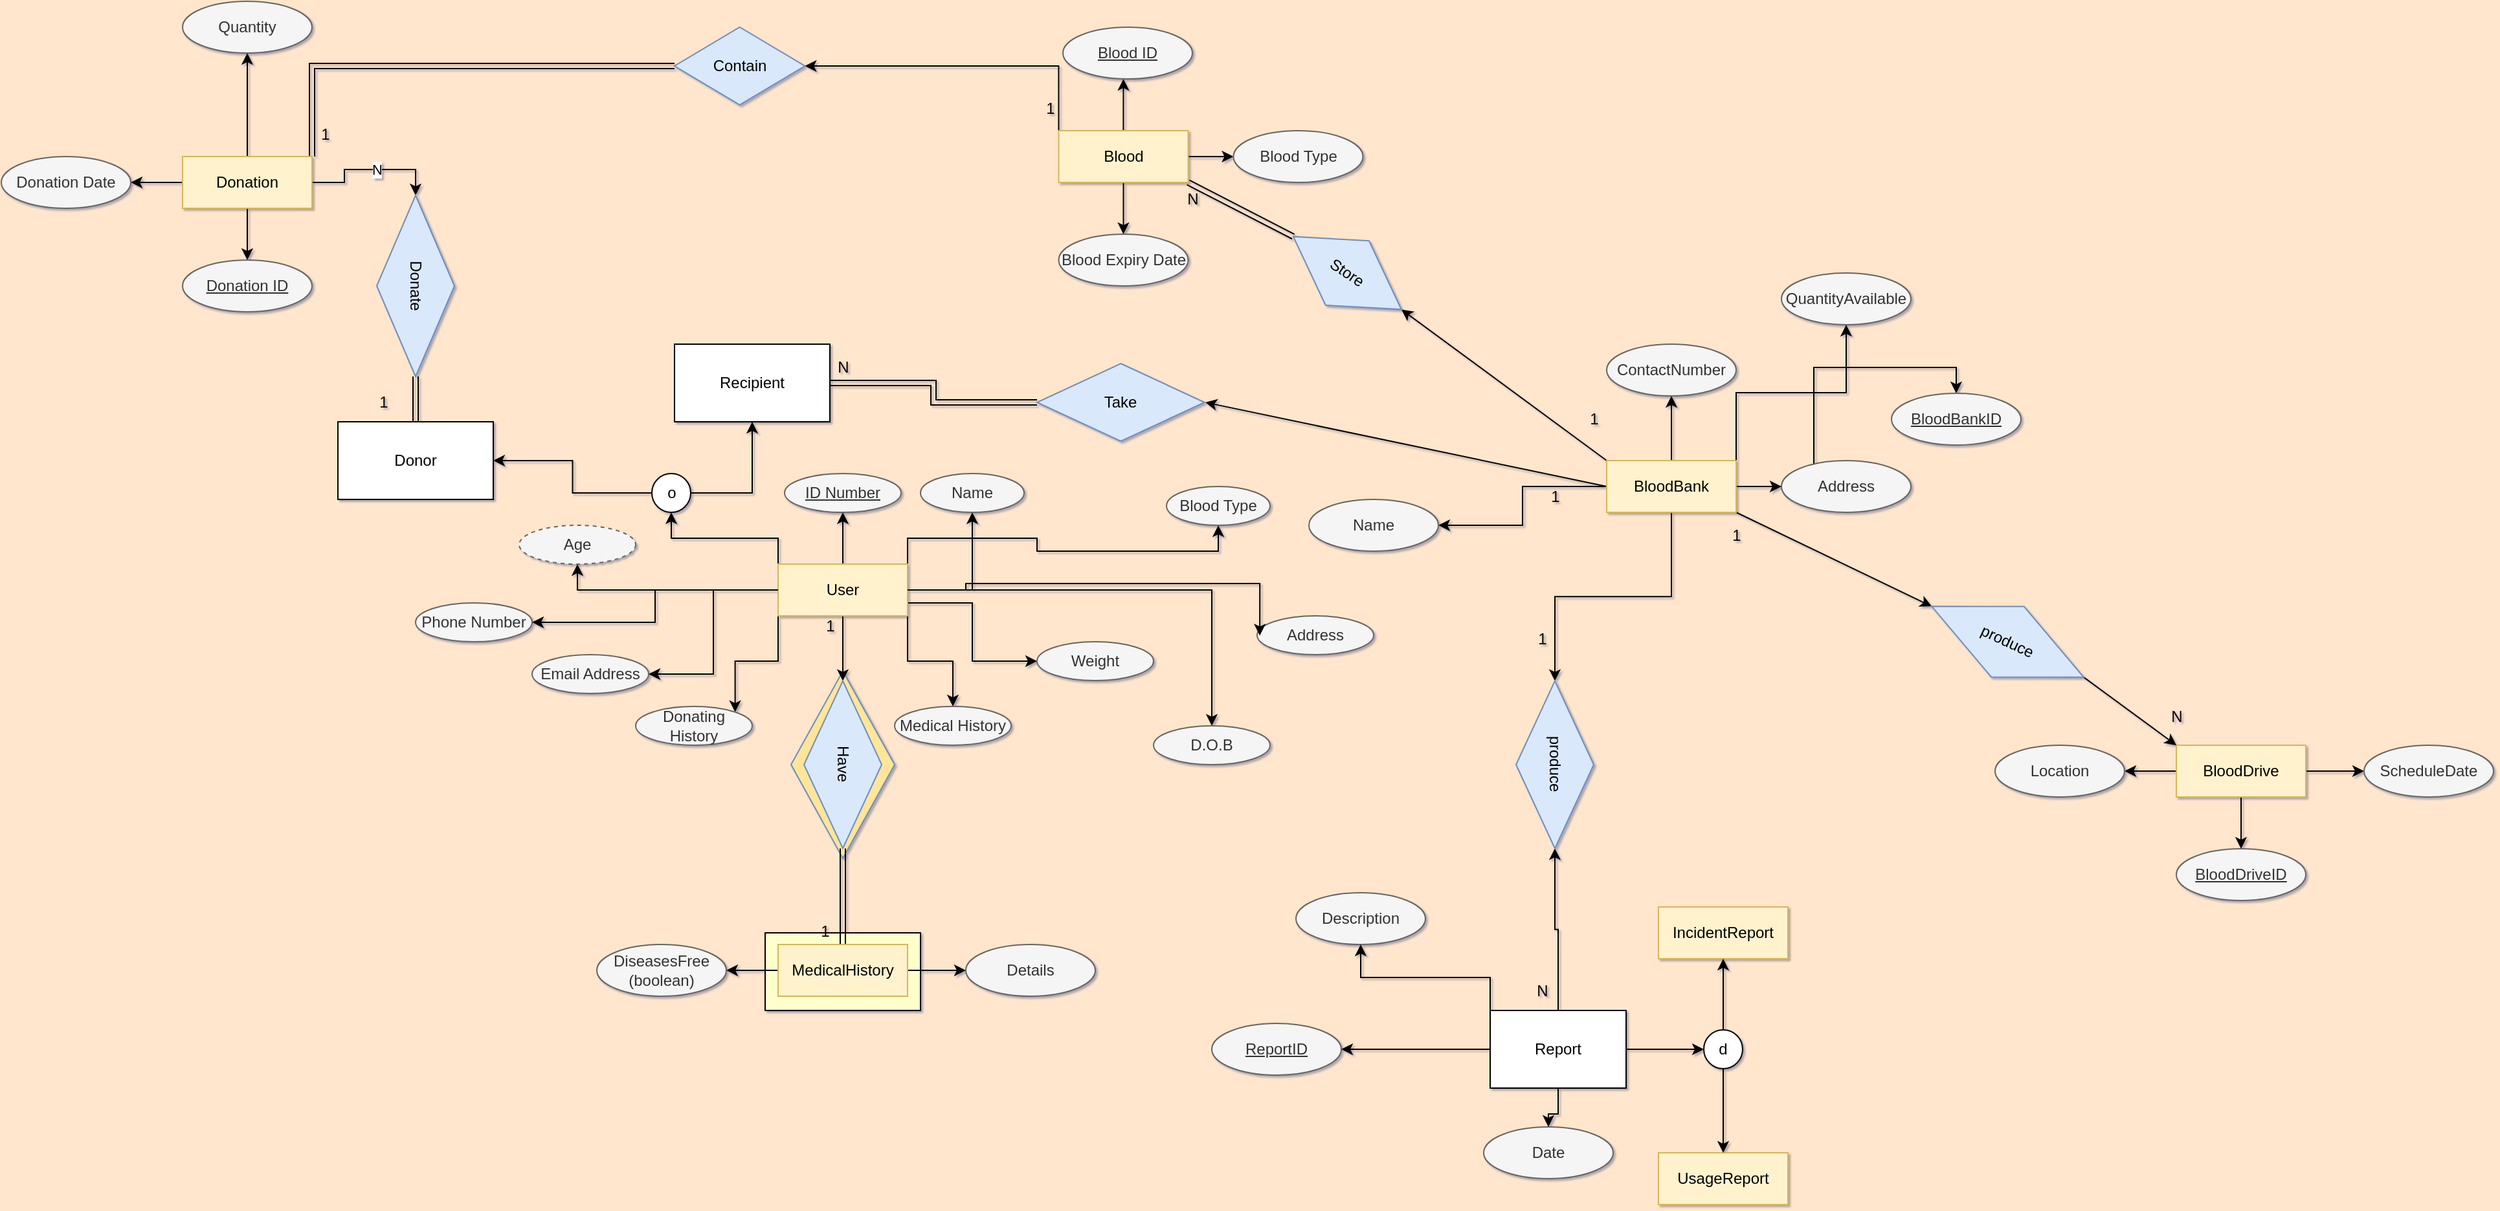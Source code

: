 <mxfile version="22.0.8" type="github" pages="2">
  <diagram id="R2lEEEUBdFMjLlhIrx00" name="Page-1">
    <mxGraphModel dx="1179" dy="469" grid="1" gridSize="10" guides="1" tooltips="1" connect="1" arrows="1" fold="1" page="1" pageScale="1" pageWidth="1654" pageHeight="1169" background="#FFE6CC" math="0" shadow="1" extFonts="Permanent Marker^https://fonts.googleapis.com/css?family=Permanent+Marker">
      <root>
        <mxCell id="0" />
        <mxCell id="1" parent="0" />
        <mxCell id="ONDrYkihtajZO3aNgYlQ-43" value="" style="shape=rhombus;perimeter=rhombusPerimeter;whiteSpace=wrap;html=1;align=center;rotation=90;fillColor=#FFE599;strokeColor=#6c8ebf;" vertex="1" parent="1">
          <mxGeometry x="617.66" y="560" width="144.69" height="80" as="geometry" />
        </mxCell>
        <mxCell id="ONDrYkihtajZO3aNgYlQ-42" value="" style="rounded=0;whiteSpace=wrap;html=1;fillColor=#FFFFCC;" vertex="1" parent="1">
          <mxGeometry x="630" y="730" width="120" height="60" as="geometry" />
        </mxCell>
        <mxCell id="_rmbIt593e3uRn-yPing-3" value="" style="edgeStyle=orthogonalEdgeStyle;rounded=0;orthogonalLoop=1;jettySize=auto;html=1;" parent="1" source="_rmbIt593e3uRn-yPing-1" target="_rmbIt593e3uRn-yPing-2" edge="1">
          <mxGeometry relative="1" as="geometry" />
        </mxCell>
        <mxCell id="_rmbIt593e3uRn-yPing-5" value="" style="edgeStyle=orthogonalEdgeStyle;rounded=0;orthogonalLoop=1;jettySize=auto;html=1;" parent="1" source="_rmbIt593e3uRn-yPing-1" target="_rmbIt593e3uRn-yPing-4" edge="1">
          <mxGeometry relative="1" as="geometry" />
        </mxCell>
        <mxCell id="_rmbIt593e3uRn-yPing-9" style="edgeStyle=orthogonalEdgeStyle;rounded=0;orthogonalLoop=1;jettySize=auto;html=1;entryX=0.5;entryY=1;entryDx=0;entryDy=0;" parent="1" source="_rmbIt593e3uRn-yPing-1" edge="1" target="_rmbIt593e3uRn-yPing-10">
          <mxGeometry relative="1" as="geometry">
            <mxPoint x="580" y="415" as="targetPoint" />
          </mxGeometry>
        </mxCell>
        <mxCell id="_rmbIt593e3uRn-yPing-12" value="" style="edgeStyle=orthogonalEdgeStyle;rounded=0;orthogonalLoop=1;jettySize=auto;html=1;" parent="1" source="_rmbIt593e3uRn-yPing-1" target="_rmbIt593e3uRn-yPing-11" edge="1">
          <mxGeometry relative="1" as="geometry" />
        </mxCell>
        <mxCell id="_rmbIt593e3uRn-yPing-21" style="edgeStyle=orthogonalEdgeStyle;rounded=0;orthogonalLoop=1;jettySize=auto;html=1;entryX=1;entryY=0.5;entryDx=0;entryDy=0;" parent="1" source="_rmbIt593e3uRn-yPing-1" target="_rmbIt593e3uRn-yPing-19" edge="1">
          <mxGeometry relative="1" as="geometry" />
        </mxCell>
        <mxCell id="_rmbIt593e3uRn-yPing-26" style="edgeStyle=orthogonalEdgeStyle;rounded=0;orthogonalLoop=1;jettySize=auto;html=1;exitX=1;exitY=0.75;exitDx=0;exitDy=0;entryX=0;entryY=0.5;entryDx=0;entryDy=0;" parent="1" source="_rmbIt593e3uRn-yPing-1" target="_rmbIt593e3uRn-yPing-24" edge="1">
          <mxGeometry relative="1" as="geometry" />
        </mxCell>
        <mxCell id="_rmbIt593e3uRn-yPing-29" style="edgeStyle=orthogonalEdgeStyle;rounded=0;orthogonalLoop=1;jettySize=auto;html=1;exitX=1;exitY=1;exitDx=0;exitDy=0;entryX=0.5;entryY=0;entryDx=0;entryDy=0;" parent="1" source="_rmbIt593e3uRn-yPing-1" target="_rmbIt593e3uRn-yPing-28" edge="1">
          <mxGeometry relative="1" as="geometry" />
        </mxCell>
        <mxCell id="_rmbIt593e3uRn-yPing-31" style="edgeStyle=orthogonalEdgeStyle;rounded=0;orthogonalLoop=1;jettySize=auto;html=1;exitX=0;exitY=1;exitDx=0;exitDy=0;entryX=1;entryY=0;entryDx=0;entryDy=0;" parent="1" source="_rmbIt593e3uRn-yPing-1" target="_rmbIt593e3uRn-yPing-30" edge="1">
          <mxGeometry relative="1" as="geometry" />
        </mxCell>
        <mxCell id="ONDrYkihtajZO3aNgYlQ-2" style="edgeStyle=orthogonalEdgeStyle;rounded=0;orthogonalLoop=1;jettySize=auto;html=1;exitX=0;exitY=0;exitDx=0;exitDy=0;entryX=0.5;entryY=1;entryDx=0;entryDy=0;" edge="1" parent="1" source="_rmbIt593e3uRn-yPing-1" target="ONDrYkihtajZO3aNgYlQ-1">
          <mxGeometry relative="1" as="geometry" />
        </mxCell>
        <mxCell id="ONDrYkihtajZO3aNgYlQ-14" style="edgeStyle=orthogonalEdgeStyle;rounded=0;orthogonalLoop=1;jettySize=auto;html=1;exitX=1;exitY=0;exitDx=0;exitDy=0;entryX=0.5;entryY=1;entryDx=0;entryDy=0;" edge="1" parent="1" source="_rmbIt593e3uRn-yPing-1" target="ONDrYkihtajZO3aNgYlQ-13">
          <mxGeometry relative="1" as="geometry" />
        </mxCell>
        <mxCell id="ONDrYkihtajZO3aNgYlQ-39" style="edgeStyle=orthogonalEdgeStyle;rounded=0;orthogonalLoop=1;jettySize=auto;html=1;exitX=0.5;exitY=1;exitDx=0;exitDy=0;entryX=0;entryY=0.5;entryDx=0;entryDy=0;" edge="1" parent="1" source="_rmbIt593e3uRn-yPing-1" target="ONDrYkihtajZO3aNgYlQ-37">
          <mxGeometry relative="1" as="geometry" />
        </mxCell>
        <mxCell id="_rmbIt593e3uRn-yPing-1" value="User" style="whiteSpace=wrap;html=1;align=center;fillColor=#fff2cc;strokeColor=#d6b656;" parent="1" vertex="1">
          <mxGeometry x="640" y="445" width="100" height="40" as="geometry" />
        </mxCell>
        <mxCell id="_rmbIt593e3uRn-yPing-2" value="ID Number" style="ellipse;whiteSpace=wrap;html=1;align=center;fontStyle=4;fillColor=#f5f5f5;strokeColor=#666666;fontColor=#333333;" parent="1" vertex="1">
          <mxGeometry x="645" y="375" width="90" height="30" as="geometry" />
        </mxCell>
        <mxCell id="_rmbIt593e3uRn-yPing-4" value="Name" style="ellipse;whiteSpace=wrap;html=1;align=center;fillColor=#f5f5f5;strokeColor=#666666;fontColor=#333333;" parent="1" vertex="1">
          <mxGeometry x="750" y="375" width="80" height="30" as="geometry" />
        </mxCell>
        <mxCell id="_rmbIt593e3uRn-yPing-10" value="Age" style="ellipse;whiteSpace=wrap;html=1;align=center;dashed=1;fillColor=#f5f5f5;strokeColor=#666666;fontColor=#333333;" parent="1" vertex="1">
          <mxGeometry x="440" y="415" width="90" height="30" as="geometry" />
        </mxCell>
        <mxCell id="_rmbIt593e3uRn-yPing-11" value="D.O.B" style="ellipse;whiteSpace=wrap;html=1;align=center;fillColor=#f5f5f5;strokeColor=#666666;fontColor=#333333;" parent="1" vertex="1">
          <mxGeometry x="930" y="570" width="90" height="30" as="geometry" />
        </mxCell>
        <mxCell id="_rmbIt593e3uRn-yPing-13" value="Address" style="ellipse;whiteSpace=wrap;html=1;align=center;fillColor=#f5f5f5;strokeColor=#666666;fontColor=#333333;" parent="1" vertex="1">
          <mxGeometry x="1010" y="485" width="90" height="30" as="geometry" />
        </mxCell>
        <mxCell id="_rmbIt593e3uRn-yPing-16" style="edgeStyle=orthogonalEdgeStyle;rounded=0;orthogonalLoop=1;jettySize=auto;html=1;entryX=0.023;entryY=0.508;entryDx=0;entryDy=0;entryPerimeter=0;" parent="1" source="_rmbIt593e3uRn-yPing-1" target="_rmbIt593e3uRn-yPing-13" edge="1">
          <mxGeometry relative="1" as="geometry">
            <Array as="points">
              <mxPoint x="785" y="465" />
              <mxPoint x="785" y="460" />
            </Array>
          </mxGeometry>
        </mxCell>
        <mxCell id="_rmbIt593e3uRn-yPing-17" value="Phone Number" style="ellipse;whiteSpace=wrap;html=1;align=center;fillColor=#f5f5f5;strokeColor=#666666;fontColor=#333333;" parent="1" vertex="1">
          <mxGeometry x="360" y="475" width="90" height="30" as="geometry" />
        </mxCell>
        <mxCell id="_rmbIt593e3uRn-yPing-19" value="Email Address" style="ellipse;whiteSpace=wrap;html=1;align=center;fillColor=#f5f5f5;strokeColor=#666666;fontColor=#333333;" parent="1" vertex="1">
          <mxGeometry x="450" y="515" width="90" height="30" as="geometry" />
        </mxCell>
        <mxCell id="_rmbIt593e3uRn-yPing-20" style="edgeStyle=orthogonalEdgeStyle;rounded=0;orthogonalLoop=1;jettySize=auto;html=1;exitX=0;exitY=0.5;exitDx=0;exitDy=0;entryX=1;entryY=0.5;entryDx=0;entryDy=0;" parent="1" source="_rmbIt593e3uRn-yPing-1" target="_rmbIt593e3uRn-yPing-17" edge="1">
          <mxGeometry relative="1" as="geometry" />
        </mxCell>
        <mxCell id="_rmbIt593e3uRn-yPing-24" value="Weight" style="ellipse;whiteSpace=wrap;html=1;align=center;fillColor=#f5f5f5;strokeColor=#666666;fontColor=#333333;" parent="1" vertex="1">
          <mxGeometry x="840" y="505" width="90" height="30" as="geometry" />
        </mxCell>
        <mxCell id="_rmbIt593e3uRn-yPing-28" value="Medical History" style="ellipse;whiteSpace=wrap;html=1;align=center;fillColor=#f5f5f5;strokeColor=#666666;fontColor=#333333;" parent="1" vertex="1">
          <mxGeometry x="730" y="555" width="90" height="30" as="geometry" />
        </mxCell>
        <mxCell id="_rmbIt593e3uRn-yPing-30" value="Donating History" style="ellipse;whiteSpace=wrap;html=1;align=center;fillColor=#f5f5f5;strokeColor=#666666;fontColor=#333333;" parent="1" vertex="1">
          <mxGeometry x="530" y="555" width="90" height="30" as="geometry" />
        </mxCell>
        <mxCell id="oXhnnYOH7YhfNsRerAeJ-3" value="" style="edgeStyle=orthogonalEdgeStyle;rounded=0;orthogonalLoop=1;jettySize=auto;html=1;" parent="1" source="oXhnnYOH7YhfNsRerAeJ-1" edge="1">
          <mxGeometry relative="1" as="geometry">
            <mxPoint x="906.74" y="70" as="targetPoint" />
          </mxGeometry>
        </mxCell>
        <mxCell id="oXhnnYOH7YhfNsRerAeJ-6" value="" style="edgeStyle=orthogonalEdgeStyle;rounded=0;orthogonalLoop=1;jettySize=auto;html=1;" parent="1" source="oXhnnYOH7YhfNsRerAeJ-1" target="oXhnnYOH7YhfNsRerAeJ-5" edge="1">
          <mxGeometry relative="1" as="geometry" />
        </mxCell>
        <mxCell id="oXhnnYOH7YhfNsRerAeJ-9" value="" style="edgeStyle=orthogonalEdgeStyle;rounded=0;orthogonalLoop=1;jettySize=auto;html=1;entryX=0.5;entryY=0;entryDx=0;entryDy=0;" parent="1" source="oXhnnYOH7YhfNsRerAeJ-1" target="oXhnnYOH7YhfNsRerAeJ-8" edge="1">
          <mxGeometry relative="1" as="geometry">
            <mxPoint x="906.74" y="180" as="targetPoint" />
          </mxGeometry>
        </mxCell>
        <mxCell id="ONDrYkihtajZO3aNgYlQ-15" style="edgeStyle=orthogonalEdgeStyle;rounded=0;orthogonalLoop=1;jettySize=auto;html=1;exitX=0;exitY=0;exitDx=0;exitDy=0;entryX=1;entryY=0.5;entryDx=0;entryDy=0;" edge="1" parent="1" source="oXhnnYOH7YhfNsRerAeJ-1" target="oXhnnYOH7YhfNsRerAeJ-13">
          <mxGeometry relative="1" as="geometry" />
        </mxCell>
        <mxCell id="ONDrYkihtajZO3aNgYlQ-22" style="rounded=0;orthogonalLoop=1;jettySize=auto;html=1;exitX=1;exitY=1;exitDx=0;exitDy=0;entryX=0;entryY=0.5;entryDx=0;entryDy=0;shape=link;" edge="1" parent="1" source="oXhnnYOH7YhfNsRerAeJ-1" target="ONDrYkihtajZO3aNgYlQ-21">
          <mxGeometry relative="1" as="geometry" />
        </mxCell>
        <mxCell id="oXhnnYOH7YhfNsRerAeJ-1" value="Blood" style="whiteSpace=wrap;html=1;align=center;fillColor=#fff2cc;strokeColor=#d6b656;" parent="1" vertex="1">
          <mxGeometry x="856.74" y="110" width="100" height="40" as="geometry" />
        </mxCell>
        <mxCell id="oXhnnYOH7YhfNsRerAeJ-2" value="Blood ID" style="ellipse;whiteSpace=wrap;html=1;align=center;fontStyle=4;fillColor=#f5f5f5;strokeColor=#666666;fontColor=#333333;" parent="1" vertex="1">
          <mxGeometry x="860" y="30" width="100" height="40" as="geometry" />
        </mxCell>
        <mxCell id="oXhnnYOH7YhfNsRerAeJ-5" value="Blood Type" style="ellipse;whiteSpace=wrap;html=1;align=center;fillColor=#f5f5f5;strokeColor=#666666;fontColor=#333333;" parent="1" vertex="1">
          <mxGeometry x="991.74" y="110" width="100" height="40" as="geometry" />
        </mxCell>
        <mxCell id="oXhnnYOH7YhfNsRerAeJ-8" value="Blood Expiry Date" style="ellipse;whiteSpace=wrap;html=1;align=center;fillColor=#f5f5f5;strokeColor=#666666;fontColor=#333333;" parent="1" vertex="1">
          <mxGeometry x="856.74" y="190" width="100" height="40" as="geometry" />
        </mxCell>
        <mxCell id="oXhnnYOH7YhfNsRerAeJ-13" value="Contain" style="shape=rhombus;perimeter=rhombusPerimeter;whiteSpace=wrap;html=1;align=center;rotation=0;fillColor=#dae8fc;strokeColor=#6c8ebf;" parent="1" vertex="1">
          <mxGeometry x="560" y="30" width="100.67" height="60" as="geometry" />
        </mxCell>
        <mxCell id="LjBN4Qn5D7-HvQ0hQZ_H-4" style="edgeStyle=orthogonalEdgeStyle;rounded=0;orthogonalLoop=1;jettySize=auto;html=1;" parent="1" source="LjBN4Qn5D7-HvQ0hQZ_H-2" target="LjBN4Qn5D7-HvQ0hQZ_H-3" edge="1">
          <mxGeometry relative="1" as="geometry" />
        </mxCell>
        <mxCell id="LjBN4Qn5D7-HvQ0hQZ_H-9" style="edgeStyle=orthogonalEdgeStyle;rounded=0;orthogonalLoop=1;jettySize=auto;html=1;" parent="1" source="LjBN4Qn5D7-HvQ0hQZ_H-2" target="LjBN4Qn5D7-HvQ0hQZ_H-5" edge="1">
          <mxGeometry relative="1" as="geometry" />
        </mxCell>
        <mxCell id="ONDrYkihtajZO3aNgYlQ-5" style="edgeStyle=orthogonalEdgeStyle;rounded=0;orthogonalLoop=1;jettySize=auto;html=1;exitX=0.5;exitY=0;exitDx=0;exitDy=0;entryX=0.5;entryY=1;entryDx=0;entryDy=0;" edge="1" parent="1" source="LjBN4Qn5D7-HvQ0hQZ_H-2" target="LjBN4Qn5D7-HvQ0hQZ_H-6">
          <mxGeometry relative="1" as="geometry" />
        </mxCell>
        <mxCell id="ONDrYkihtajZO3aNgYlQ-9" style="edgeStyle=orthogonalEdgeStyle;rounded=0;orthogonalLoop=1;jettySize=auto;html=1;entryX=0;entryY=0.5;entryDx=0;entryDy=0;" edge="1" parent="1" source="LjBN4Qn5D7-HvQ0hQZ_H-2" target="ONDrYkihtajZO3aNgYlQ-6">
          <mxGeometry relative="1" as="geometry" />
        </mxCell>
        <mxCell id="ONDrYkihtajZO3aNgYlQ-10" value="N" style="edgeLabel;html=1;align=center;verticalAlign=middle;resizable=0;points=[];" vertex="1" connectable="0" parent="ONDrYkihtajZO3aNgYlQ-9">
          <mxGeometry x="-0.74" y="-1" relative="1" as="geometry">
            <mxPoint x="35" y="-11" as="offset" />
          </mxGeometry>
        </mxCell>
        <mxCell id="ONDrYkihtajZO3aNgYlQ-16" style="edgeStyle=orthogonalEdgeStyle;rounded=0;orthogonalLoop=1;jettySize=auto;html=1;exitX=1;exitY=0;exitDx=0;exitDy=0;entryX=0;entryY=0.5;entryDx=0;entryDy=0;shape=link;" edge="1" parent="1" source="LjBN4Qn5D7-HvQ0hQZ_H-2" target="oXhnnYOH7YhfNsRerAeJ-13">
          <mxGeometry relative="1" as="geometry" />
        </mxCell>
        <mxCell id="LjBN4Qn5D7-HvQ0hQZ_H-2" value="Donation" style="whiteSpace=wrap;html=1;align=center;fillColor=#fff2cc;strokeColor=#d6b656;direction=east;" parent="1" vertex="1">
          <mxGeometry x="180" y="130" width="100" height="40" as="geometry" />
        </mxCell>
        <mxCell id="LjBN4Qn5D7-HvQ0hQZ_H-3" value="Donation ID" style="ellipse;whiteSpace=wrap;html=1;align=center;fontStyle=4;fillColor=#f5f5f5;strokeColor=#666666;fontColor=#333333;direction=east;" parent="1" vertex="1">
          <mxGeometry x="180" y="210" width="100" height="40" as="geometry" />
        </mxCell>
        <mxCell id="LjBN4Qn5D7-HvQ0hQZ_H-5" value="Donation Date" style="ellipse;whiteSpace=wrap;html=1;align=center;fillColor=#f5f5f5;strokeColor=#666666;fontColor=#333333;direction=east;" parent="1" vertex="1">
          <mxGeometry x="40" y="130" width="100" height="40" as="geometry" />
        </mxCell>
        <mxCell id="LjBN4Qn5D7-HvQ0hQZ_H-6" value="Quantity" style="ellipse;whiteSpace=wrap;html=1;align=center;fillColor=#f5f5f5;strokeColor=#666666;fontColor=#333333;direction=east;" parent="1" vertex="1">
          <mxGeometry x="180" y="10" width="100" height="40" as="geometry" />
        </mxCell>
        <mxCell id="LjBN4Qn5D7-HvQ0hQZ_H-23" style="edgeStyle=orthogonalEdgeStyle;rounded=0;orthogonalLoop=1;jettySize=auto;html=1;entryX=0.5;entryY=1;entryDx=0;entryDy=0;" parent="1" source="LjBN4Qn5D7-HvQ0hQZ_H-18" target="LjBN4Qn5D7-HvQ0hQZ_H-22" edge="1">
          <mxGeometry relative="1" as="geometry" />
        </mxCell>
        <mxCell id="LjBN4Qn5D7-HvQ0hQZ_H-24" style="edgeStyle=orthogonalEdgeStyle;rounded=0;orthogonalLoop=1;jettySize=auto;html=1;" parent="1" source="LjBN4Qn5D7-HvQ0hQZ_H-18" target="LjBN4Qn5D7-HvQ0hQZ_H-20" edge="1">
          <mxGeometry relative="1" as="geometry" />
        </mxCell>
        <mxCell id="LjBN4Qn5D7-HvQ0hQZ_H-25" style="edgeStyle=orthogonalEdgeStyle;rounded=0;orthogonalLoop=1;jettySize=auto;html=1;entryX=0.5;entryY=0;entryDx=0;entryDy=0;" parent="1" source="LjBN4Qn5D7-HvQ0hQZ_H-18" target="LjBN4Qn5D7-HvQ0hQZ_H-19" edge="1">
          <mxGeometry relative="1" as="geometry" />
        </mxCell>
        <mxCell id="LjBN4Qn5D7-HvQ0hQZ_H-26" style="edgeStyle=orthogonalEdgeStyle;rounded=0;orthogonalLoop=1;jettySize=auto;html=1;entryX=0;entryY=0.5;entryDx=0;entryDy=0;" parent="1" source="LjBN4Qn5D7-HvQ0hQZ_H-18" target="LjBN4Qn5D7-HvQ0hQZ_H-21" edge="1">
          <mxGeometry relative="1" as="geometry" />
        </mxCell>
        <mxCell id="ONDrYkihtajZO3aNgYlQ-25" style="rounded=0;orthogonalLoop=1;jettySize=auto;html=1;exitX=0;exitY=0;exitDx=0;exitDy=0;entryX=1;entryY=0.5;entryDx=0;entryDy=0;" edge="1" parent="1" source="LjBN4Qn5D7-HvQ0hQZ_H-18" target="ONDrYkihtajZO3aNgYlQ-21">
          <mxGeometry relative="1" as="geometry" />
        </mxCell>
        <mxCell id="ONDrYkihtajZO3aNgYlQ-32" style="rounded=0;orthogonalLoop=1;jettySize=auto;html=1;exitX=0;exitY=0.5;exitDx=0;exitDy=0;" edge="1" parent="1" source="LjBN4Qn5D7-HvQ0hQZ_H-18">
          <mxGeometry relative="1" as="geometry">
            <mxPoint x="970" y="320" as="targetPoint" />
          </mxGeometry>
        </mxCell>
        <mxCell id="ONDrYkihtajZO3aNgYlQ-46" style="edgeStyle=orthogonalEdgeStyle;rounded=0;orthogonalLoop=1;jettySize=auto;html=1;exitX=0.5;exitY=1;exitDx=0;exitDy=0;entryX=0;entryY=0.5;entryDx=0;entryDy=0;" edge="1" parent="1" source="LjBN4Qn5D7-HvQ0hQZ_H-18" target="ONDrYkihtajZO3aNgYlQ-44">
          <mxGeometry relative="1" as="geometry" />
        </mxCell>
        <mxCell id="ONDrYkihtajZO3aNgYlQ-50" style="edgeStyle=orthogonalEdgeStyle;rounded=0;orthogonalLoop=1;jettySize=auto;html=1;exitX=1;exitY=0;exitDx=0;exitDy=0;entryX=0.5;entryY=1;entryDx=0;entryDy=0;" edge="1" parent="1" source="LjBN4Qn5D7-HvQ0hQZ_H-18" target="ONDrYkihtajZO3aNgYlQ-19">
          <mxGeometry relative="1" as="geometry" />
        </mxCell>
        <mxCell id="ONDrYkihtajZO3aNgYlQ-52" style="rounded=0;orthogonalLoop=1;jettySize=auto;html=1;exitX=1;exitY=1;exitDx=0;exitDy=0;entryX=0;entryY=0.5;entryDx=0;entryDy=0;" edge="1" parent="1" source="LjBN4Qn5D7-HvQ0hQZ_H-18" target="ONDrYkihtajZO3aNgYlQ-51">
          <mxGeometry relative="1" as="geometry" />
        </mxCell>
        <mxCell id="LjBN4Qn5D7-HvQ0hQZ_H-18" value="BloodBank" style="whiteSpace=wrap;html=1;align=center;fillColor=#fff2cc;strokeColor=#d6b656;" parent="1" vertex="1">
          <mxGeometry x="1280" y="365" width="100" height="40" as="geometry" />
        </mxCell>
        <mxCell id="LjBN4Qn5D7-HvQ0hQZ_H-19" value="BloodBankID " style="ellipse;whiteSpace=wrap;html=1;align=center;fontStyle=4;fillColor=#f5f5f5;strokeColor=#666666;fontColor=#333333;" parent="1" vertex="1">
          <mxGeometry x="1500" y="313" width="100" height="40" as="geometry" />
        </mxCell>
        <mxCell id="LjBN4Qn5D7-HvQ0hQZ_H-20" value="Name" style="ellipse;whiteSpace=wrap;html=1;align=center;fillColor=#f5f5f5;strokeColor=#666666;fontColor=#333333;" parent="1" vertex="1">
          <mxGeometry x="1050" y="395" width="100" height="40" as="geometry" />
        </mxCell>
        <mxCell id="LjBN4Qn5D7-HvQ0hQZ_H-21" value="Address" style="ellipse;whiteSpace=wrap;html=1;align=center;fillColor=#f5f5f5;strokeColor=#666666;fontColor=#333333;" parent="1" vertex="1">
          <mxGeometry x="1415" y="365" width="100" height="40" as="geometry" />
        </mxCell>
        <mxCell id="LjBN4Qn5D7-HvQ0hQZ_H-22" value="ContactNumber" style="ellipse;whiteSpace=wrap;html=1;align=center;fillColor=#f5f5f5;strokeColor=#666666;fontColor=#333333;" parent="1" vertex="1">
          <mxGeometry x="1280" y="275" width="100" height="40" as="geometry" />
        </mxCell>
        <mxCell id="LjBN4Qn5D7-HvQ0hQZ_H-33" style="edgeStyle=orthogonalEdgeStyle;rounded=0;orthogonalLoop=1;jettySize=auto;html=1;entryX=1;entryY=0.5;entryDx=0;entryDy=0;" parent="1" source="LjBN4Qn5D7-HvQ0hQZ_H-36" target="LjBN4Qn5D7-HvQ0hQZ_H-38" edge="1">
          <mxGeometry relative="1" as="geometry" />
        </mxCell>
        <mxCell id="LjBN4Qn5D7-HvQ0hQZ_H-34" style="edgeStyle=orthogonalEdgeStyle;rounded=0;orthogonalLoop=1;jettySize=auto;html=1;entryX=0;entryY=0.5;entryDx=0;entryDy=0;" parent="1" source="LjBN4Qn5D7-HvQ0hQZ_H-36" target="LjBN4Qn5D7-HvQ0hQZ_H-39" edge="1">
          <mxGeometry relative="1" as="geometry" />
        </mxCell>
        <mxCell id="ONDrYkihtajZO3aNgYlQ-38" style="edgeStyle=orthogonalEdgeStyle;rounded=0;orthogonalLoop=1;jettySize=auto;html=1;exitX=0.5;exitY=0;exitDx=0;exitDy=0;entryX=1;entryY=0.5;entryDx=0;entryDy=0;shape=link;" edge="1" parent="1" source="LjBN4Qn5D7-HvQ0hQZ_H-36" target="ONDrYkihtajZO3aNgYlQ-37">
          <mxGeometry relative="1" as="geometry" />
        </mxCell>
        <mxCell id="LjBN4Qn5D7-HvQ0hQZ_H-36" value="MedicalHistory" style="whiteSpace=wrap;html=1;align=center;fillColor=#fff2cc;strokeColor=#d6b656;" parent="1" vertex="1">
          <mxGeometry x="640" y="739" width="100" height="40" as="geometry" />
        </mxCell>
        <mxCell id="LjBN4Qn5D7-HvQ0hQZ_H-38" value="DiseasesFree (boolean)" style="ellipse;whiteSpace=wrap;html=1;align=center;fillColor=#f5f5f5;strokeColor=#666666;fontColor=#333333;" parent="1" vertex="1">
          <mxGeometry x="500" y="739" width="100" height="40" as="geometry" />
        </mxCell>
        <mxCell id="LjBN4Qn5D7-HvQ0hQZ_H-39" value="Details" style="ellipse;whiteSpace=wrap;html=1;align=center;fillColor=#f5f5f5;strokeColor=#666666;fontColor=#333333;" parent="1" vertex="1">
          <mxGeometry x="785" y="739" width="100" height="40" as="geometry" />
        </mxCell>
        <mxCell id="LjBN4Qn5D7-HvQ0hQZ_H-40" style="edgeStyle=orthogonalEdgeStyle;rounded=0;orthogonalLoop=1;jettySize=auto;html=1;entryX=1;entryY=0.5;entryDx=0;entryDy=0;" parent="1" source="LjBN4Qn5D7-HvQ0hQZ_H-43" target="LjBN4Qn5D7-HvQ0hQZ_H-45" edge="1">
          <mxGeometry relative="1" as="geometry" />
        </mxCell>
        <mxCell id="LjBN4Qn5D7-HvQ0hQZ_H-41" style="edgeStyle=orthogonalEdgeStyle;rounded=0;orthogonalLoop=1;jettySize=auto;html=1;entryX=0;entryY=0.5;entryDx=0;entryDy=0;" parent="1" source="LjBN4Qn5D7-HvQ0hQZ_H-43" target="LjBN4Qn5D7-HvQ0hQZ_H-46" edge="1">
          <mxGeometry relative="1" as="geometry" />
        </mxCell>
        <mxCell id="LjBN4Qn5D7-HvQ0hQZ_H-42" style="edgeStyle=orthogonalEdgeStyle;rounded=0;orthogonalLoop=1;jettySize=auto;html=1;entryX=0.5;entryY=0;entryDx=0;entryDy=0;" parent="1" source="LjBN4Qn5D7-HvQ0hQZ_H-43" edge="1">
          <mxGeometry relative="1" as="geometry">
            <mxPoint x="1770" y="665" as="targetPoint" />
          </mxGeometry>
        </mxCell>
        <mxCell id="LjBN4Qn5D7-HvQ0hQZ_H-43" value="BloodDrive" style="whiteSpace=wrap;html=1;align=center;fillColor=#fff2cc;strokeColor=#d6b656;" parent="1" vertex="1">
          <mxGeometry x="1720" y="585" width="100" height="40" as="geometry" />
        </mxCell>
        <mxCell id="LjBN4Qn5D7-HvQ0hQZ_H-44" value="BloodDriveID" style="ellipse;whiteSpace=wrap;html=1;align=center;fontStyle=4;fillColor=#f5f5f5;strokeColor=#666666;fontColor=#333333;" parent="1" vertex="1">
          <mxGeometry x="1720" y="665" width="100" height="40" as="geometry" />
        </mxCell>
        <mxCell id="LjBN4Qn5D7-HvQ0hQZ_H-45" value="Location" style="ellipse;whiteSpace=wrap;html=1;align=center;fillColor=#f5f5f5;strokeColor=#666666;fontColor=#333333;" parent="1" vertex="1">
          <mxGeometry x="1580" y="585" width="100" height="40" as="geometry" />
        </mxCell>
        <mxCell id="LjBN4Qn5D7-HvQ0hQZ_H-46" value="ScheduleDate" style="ellipse;whiteSpace=wrap;html=1;align=center;fillColor=#f5f5f5;strokeColor=#666666;fontColor=#333333;" parent="1" vertex="1">
          <mxGeometry x="1865" y="585" width="100" height="40" as="geometry" />
        </mxCell>
        <mxCell id="LjBN4Qn5D7-HvQ0hQZ_H-50" value="IncidentReport" style="whiteSpace=wrap;html=1;align=center;fillColor=#fff2cc;strokeColor=#d6b656;" parent="1" vertex="1">
          <mxGeometry x="1320" y="710" width="100" height="40" as="geometry" />
        </mxCell>
        <mxCell id="LjBN4Qn5D7-HvQ0hQZ_H-51" value="ReportID" style="ellipse;whiteSpace=wrap;html=1;align=center;fontStyle=4;fillColor=#f5f5f5;strokeColor=#666666;fontColor=#333333;" parent="1" vertex="1">
          <mxGeometry x="975" y="800" width="100" height="40" as="geometry" />
        </mxCell>
        <mxCell id="LjBN4Qn5D7-HvQ0hQZ_H-52" value="Description" style="ellipse;whiteSpace=wrap;html=1;align=center;fillColor=#f5f5f5;strokeColor=#666666;fontColor=#333333;" parent="1" vertex="1">
          <mxGeometry x="1040" y="699" width="100" height="40" as="geometry" />
        </mxCell>
        <mxCell id="LjBN4Qn5D7-HvQ0hQZ_H-57" value="UsageReport" style="whiteSpace=wrap;html=1;align=center;fillColor=#fff2cc;strokeColor=#d6b656;" parent="1" vertex="1">
          <mxGeometry x="1320" y="900" width="100" height="40" as="geometry" />
        </mxCell>
        <mxCell id="LjBN4Qn5D7-HvQ0hQZ_H-59" value="Date" style="ellipse;whiteSpace=wrap;html=1;align=center;fillColor=#f5f5f5;strokeColor=#666666;fontColor=#333333;" parent="1" vertex="1">
          <mxGeometry x="1185" y="880" width="100" height="40" as="geometry" />
        </mxCell>
        <mxCell id="AMj3o4mjBAUH1Wynp_XB-3" value="" style="edgeStyle=orthogonalEdgeStyle;rounded=0;orthogonalLoop=1;jettySize=auto;html=1;" edge="1" parent="1" source="AMj3o4mjBAUH1Wynp_XB-1" target="LjBN4Qn5D7-HvQ0hQZ_H-59">
          <mxGeometry relative="1" as="geometry" />
        </mxCell>
        <mxCell id="AMj3o4mjBAUH1Wynp_XB-4" style="edgeStyle=orthogonalEdgeStyle;rounded=0;orthogonalLoop=1;jettySize=auto;html=1;exitX=0;exitY=0.5;exitDx=0;exitDy=0;entryX=1;entryY=0.5;entryDx=0;entryDy=0;" edge="1" parent="1" source="AMj3o4mjBAUH1Wynp_XB-1" target="LjBN4Qn5D7-HvQ0hQZ_H-51">
          <mxGeometry relative="1" as="geometry" />
        </mxCell>
        <mxCell id="AMj3o4mjBAUH1Wynp_XB-5" style="edgeStyle=orthogonalEdgeStyle;rounded=0;orthogonalLoop=1;jettySize=auto;html=1;exitX=1;exitY=0.5;exitDx=0;exitDy=0;" edge="1" parent="1" source="AMj3o4mjBAUH1Wynp_XB-1" target="AMj3o4mjBAUH1Wynp_XB-6">
          <mxGeometry relative="1" as="geometry">
            <mxPoint x="1355" y="820" as="targetPoint" />
          </mxGeometry>
        </mxCell>
        <mxCell id="ONDrYkihtajZO3aNgYlQ-45" style="edgeStyle=orthogonalEdgeStyle;rounded=0;orthogonalLoop=1;jettySize=auto;html=1;exitX=0.5;exitY=0;exitDx=0;exitDy=0;entryX=1;entryY=0.5;entryDx=0;entryDy=0;" edge="1" parent="1" source="AMj3o4mjBAUH1Wynp_XB-1" target="ONDrYkihtajZO3aNgYlQ-44">
          <mxGeometry relative="1" as="geometry" />
        </mxCell>
        <mxCell id="ONDrYkihtajZO3aNgYlQ-47" style="edgeStyle=orthogonalEdgeStyle;rounded=0;orthogonalLoop=1;jettySize=auto;html=1;exitX=0;exitY=0;exitDx=0;exitDy=0;entryX=0.5;entryY=1;entryDx=0;entryDy=0;" edge="1" parent="1" source="AMj3o4mjBAUH1Wynp_XB-1" target="LjBN4Qn5D7-HvQ0hQZ_H-52">
          <mxGeometry relative="1" as="geometry" />
        </mxCell>
        <mxCell id="AMj3o4mjBAUH1Wynp_XB-1" value="Report" style="rounded=0;whiteSpace=wrap;html=1;" vertex="1" parent="1">
          <mxGeometry x="1190" y="790" width="105" height="60" as="geometry" />
        </mxCell>
        <mxCell id="AMj3o4mjBAUH1Wynp_XB-7" style="edgeStyle=orthogonalEdgeStyle;rounded=0;orthogonalLoop=1;jettySize=auto;html=1;exitX=0.5;exitY=1;exitDx=0;exitDy=0;entryX=0.5;entryY=0;entryDx=0;entryDy=0;" edge="1" parent="1" source="AMj3o4mjBAUH1Wynp_XB-6" target="LjBN4Qn5D7-HvQ0hQZ_H-57">
          <mxGeometry relative="1" as="geometry" />
        </mxCell>
        <mxCell id="AMj3o4mjBAUH1Wynp_XB-8" style="edgeStyle=orthogonalEdgeStyle;rounded=0;orthogonalLoop=1;jettySize=auto;html=1;exitX=0.5;exitY=0;exitDx=0;exitDy=0;entryX=0.5;entryY=1;entryDx=0;entryDy=0;" edge="1" parent="1" source="AMj3o4mjBAUH1Wynp_XB-6" target="LjBN4Qn5D7-HvQ0hQZ_H-50">
          <mxGeometry relative="1" as="geometry" />
        </mxCell>
        <mxCell id="AMj3o4mjBAUH1Wynp_XB-6" value="d" style="ellipse;whiteSpace=wrap;html=1;" vertex="1" parent="1">
          <mxGeometry x="1355" y="805" width="30" height="30" as="geometry" />
        </mxCell>
        <mxCell id="ONDrYkihtajZO3aNgYlQ-33" style="edgeStyle=orthogonalEdgeStyle;rounded=0;orthogonalLoop=1;jettySize=auto;html=1;exitX=1;exitY=0.5;exitDx=0;exitDy=0;entryX=0;entryY=0.5;entryDx=0;entryDy=0;shape=link;" edge="1" parent="1" source="AMj3o4mjBAUH1Wynp_XB-10" target="ONDrYkihtajZO3aNgYlQ-30">
          <mxGeometry relative="1" as="geometry" />
        </mxCell>
        <mxCell id="AMj3o4mjBAUH1Wynp_XB-10" value="Recipient" style="rounded=0;whiteSpace=wrap;html=1;" vertex="1" parent="1">
          <mxGeometry x="560" y="275" width="120" height="60" as="geometry" />
        </mxCell>
        <mxCell id="ONDrYkihtajZO3aNgYlQ-29" style="edgeStyle=orthogonalEdgeStyle;rounded=0;orthogonalLoop=1;jettySize=auto;html=1;exitX=0.5;exitY=0;exitDx=0;exitDy=0;entryX=1;entryY=0.5;entryDx=0;entryDy=0;shape=link;" edge="1" parent="1" source="AMj3o4mjBAUH1Wynp_XB-11" target="ONDrYkihtajZO3aNgYlQ-6">
          <mxGeometry relative="1" as="geometry" />
        </mxCell>
        <mxCell id="AMj3o4mjBAUH1Wynp_XB-11" value="Donor" style="rounded=0;whiteSpace=wrap;html=1;" vertex="1" parent="1">
          <mxGeometry x="300" y="335" width="120" height="60" as="geometry" />
        </mxCell>
        <mxCell id="ONDrYkihtajZO3aNgYlQ-3" style="edgeStyle=orthogonalEdgeStyle;rounded=0;orthogonalLoop=1;jettySize=auto;html=1;exitX=1;exitY=0.5;exitDx=0;exitDy=0;entryX=0.5;entryY=1;entryDx=0;entryDy=0;" edge="1" parent="1" source="ONDrYkihtajZO3aNgYlQ-1" target="AMj3o4mjBAUH1Wynp_XB-10">
          <mxGeometry relative="1" as="geometry" />
        </mxCell>
        <mxCell id="ONDrYkihtajZO3aNgYlQ-4" style="edgeStyle=orthogonalEdgeStyle;rounded=0;orthogonalLoop=1;jettySize=auto;html=1;exitX=0;exitY=0.5;exitDx=0;exitDy=0;entryX=1;entryY=0.5;entryDx=0;entryDy=0;" edge="1" parent="1" source="ONDrYkihtajZO3aNgYlQ-1" target="AMj3o4mjBAUH1Wynp_XB-11">
          <mxGeometry relative="1" as="geometry" />
        </mxCell>
        <mxCell id="ONDrYkihtajZO3aNgYlQ-1" value="o" style="ellipse;whiteSpace=wrap;html=1;" vertex="1" parent="1">
          <mxGeometry x="542.5" y="375" width="30" height="30" as="geometry" />
        </mxCell>
        <mxCell id="ONDrYkihtajZO3aNgYlQ-6" value="Donate" style="shape=rhombus;perimeter=rhombusPerimeter;whiteSpace=wrap;html=1;align=center;rotation=90;fillColor=#dae8fc;strokeColor=#6c8ebf;" vertex="1" parent="1">
          <mxGeometry x="290" y="200" width="140" height="60" as="geometry" />
        </mxCell>
        <mxCell id="ONDrYkihtajZO3aNgYlQ-11" value="1" style="text;html=1;align=center;verticalAlign=middle;resizable=0;points=[];autosize=1;strokeColor=none;fillColor=none;" vertex="1" parent="1">
          <mxGeometry x="320" y="305" width="30" height="30" as="geometry" />
        </mxCell>
        <mxCell id="ONDrYkihtajZO3aNgYlQ-13" value="Blood Type" style="ellipse;whiteSpace=wrap;html=1;align=center;fillColor=#f5f5f5;strokeColor=#666666;fontColor=#333333;" vertex="1" parent="1">
          <mxGeometry x="940" y="385" width="80" height="30" as="geometry" />
        </mxCell>
        <mxCell id="ONDrYkihtajZO3aNgYlQ-17" value="1" style="text;html=1;align=center;verticalAlign=middle;resizable=0;points=[];autosize=1;strokeColor=none;fillColor=none;" vertex="1" parent="1">
          <mxGeometry x="275" y="98" width="30" height="30" as="geometry" />
        </mxCell>
        <mxCell id="ONDrYkihtajZO3aNgYlQ-18" value="1" style="text;html=1;align=center;verticalAlign=middle;resizable=0;points=[];autosize=1;strokeColor=none;fillColor=none;" vertex="1" parent="1">
          <mxGeometry x="835" y="78" width="30" height="30" as="geometry" />
        </mxCell>
        <mxCell id="ONDrYkihtajZO3aNgYlQ-19" value="QuantityAvailable" style="ellipse;whiteSpace=wrap;html=1;align=center;fillColor=#f5f5f5;strokeColor=#666666;fontColor=#333333;" vertex="1" parent="1">
          <mxGeometry x="1415" y="220" width="100" height="40" as="geometry" />
        </mxCell>
        <mxCell id="ONDrYkihtajZO3aNgYlQ-21" value="Store" style="shape=rhombus;perimeter=rhombusPerimeter;whiteSpace=wrap;html=1;align=center;rotation=34;fillColor=#dae8fc;strokeColor=#6c8ebf;" vertex="1" parent="1">
          <mxGeometry x="1029.33" y="190" width="100.67" height="60" as="geometry" />
        </mxCell>
        <mxCell id="ONDrYkihtajZO3aNgYlQ-26" value="1" style="text;html=1;align=center;verticalAlign=middle;resizable=0;points=[];autosize=1;strokeColor=none;fillColor=none;" vertex="1" parent="1">
          <mxGeometry x="1255" y="318" width="30" height="30" as="geometry" />
        </mxCell>
        <mxCell id="ONDrYkihtajZO3aNgYlQ-27" value="N" style="text;html=1;align=center;verticalAlign=middle;resizable=0;points=[];autosize=1;strokeColor=none;fillColor=none;" vertex="1" parent="1">
          <mxGeometry x="945" y="148" width="30" height="30" as="geometry" />
        </mxCell>
        <mxCell id="ONDrYkihtajZO3aNgYlQ-30" value="Take" style="shape=rhombus;perimeter=rhombusPerimeter;whiteSpace=wrap;html=1;align=center;rotation=0;fillColor=#dae8fc;strokeColor=#6c8ebf;" vertex="1" parent="1">
          <mxGeometry x="840" y="290" width="129.39" height="60" as="geometry" />
        </mxCell>
        <mxCell id="ONDrYkihtajZO3aNgYlQ-34" value="N" style="text;html=1;align=center;verticalAlign=middle;resizable=0;points=[];autosize=1;strokeColor=none;fillColor=none;" vertex="1" parent="1">
          <mxGeometry x="675" y="278" width="30" height="30" as="geometry" />
        </mxCell>
        <mxCell id="ONDrYkihtajZO3aNgYlQ-35" value="1" style="text;html=1;align=center;verticalAlign=middle;resizable=0;points=[];autosize=1;strokeColor=none;fillColor=none;" vertex="1" parent="1">
          <mxGeometry x="1225" y="378" width="30" height="30" as="geometry" />
        </mxCell>
        <mxCell id="ONDrYkihtajZO3aNgYlQ-37" value="Have" style="shape=rhombus;perimeter=rhombusPerimeter;whiteSpace=wrap;html=1;align=center;rotation=90;fillColor=#dae8fc;strokeColor=#6c8ebf;" vertex="1" parent="1">
          <mxGeometry x="625.31" y="570" width="129.39" height="60" as="geometry" />
        </mxCell>
        <mxCell id="ONDrYkihtajZO3aNgYlQ-40" value="1" style="text;html=1;align=center;verticalAlign=middle;resizable=0;points=[];autosize=1;strokeColor=none;fillColor=none;" vertex="1" parent="1">
          <mxGeometry x="665" y="478" width="30" height="30" as="geometry" />
        </mxCell>
        <mxCell id="ONDrYkihtajZO3aNgYlQ-41" value="1" style="text;html=1;align=center;verticalAlign=middle;resizable=0;points=[];autosize=1;strokeColor=none;fillColor=none;" vertex="1" parent="1">
          <mxGeometry x="660.67" y="714" width="30" height="30" as="geometry" />
        </mxCell>
        <mxCell id="ONDrYkihtajZO3aNgYlQ-44" value="produce" style="shape=rhombus;perimeter=rhombusPerimeter;whiteSpace=wrap;html=1;align=center;rotation=90;fillColor=#dae8fc;strokeColor=#6c8ebf;" vertex="1" parent="1">
          <mxGeometry x="1175.3" y="570" width="129.39" height="60" as="geometry" />
        </mxCell>
        <mxCell id="ONDrYkihtajZO3aNgYlQ-48" value="1" style="text;html=1;align=center;verticalAlign=middle;resizable=0;points=[];autosize=1;strokeColor=none;fillColor=none;" vertex="1" parent="1">
          <mxGeometry x="1215" y="488" width="30" height="30" as="geometry" />
        </mxCell>
        <mxCell id="ONDrYkihtajZO3aNgYlQ-49" value="N" style="text;html=1;align=center;verticalAlign=middle;resizable=0;points=[];autosize=1;strokeColor=none;fillColor=none;" vertex="1" parent="1">
          <mxGeometry x="1215" y="760" width="30" height="30" as="geometry" />
        </mxCell>
        <mxCell id="ONDrYkihtajZO3aNgYlQ-53" style="rounded=0;orthogonalLoop=1;jettySize=auto;html=1;exitX=1;exitY=0.5;exitDx=0;exitDy=0;entryX=0;entryY=0;entryDx=0;entryDy=0;" edge="1" parent="1" source="ONDrYkihtajZO3aNgYlQ-51" target="LjBN4Qn5D7-HvQ0hQZ_H-43">
          <mxGeometry relative="1" as="geometry" />
        </mxCell>
        <mxCell id="ONDrYkihtajZO3aNgYlQ-51" value="produce" style="shape=rhombus;perimeter=rhombusPerimeter;whiteSpace=wrap;html=1;align=center;rotation=25;fillColor=#dae8fc;strokeColor=#6c8ebf;" vertex="1" parent="1">
          <mxGeometry x="1525" y="475" width="129.39" height="60" as="geometry" />
        </mxCell>
        <mxCell id="ONDrYkihtajZO3aNgYlQ-54" value="1" style="text;html=1;align=center;verticalAlign=middle;resizable=0;points=[];autosize=1;strokeColor=none;fillColor=none;" vertex="1" parent="1">
          <mxGeometry x="1365" y="408" width="30" height="30" as="geometry" />
        </mxCell>
        <mxCell id="ONDrYkihtajZO3aNgYlQ-55" value="N" style="text;html=1;align=center;verticalAlign=middle;resizable=0;points=[];autosize=1;strokeColor=none;fillColor=none;" vertex="1" parent="1">
          <mxGeometry x="1705" y="548" width="30" height="30" as="geometry" />
        </mxCell>
      </root>
    </mxGraphModel>
  </diagram>
  <diagram id="ESTEit7gYYebOGn4imex" name="Page-2">
    <mxGraphModel dx="1120" dy="446" grid="1" gridSize="10" guides="1" tooltips="1" connect="1" arrows="1" fold="1" page="1" pageScale="1" pageWidth="850" pageHeight="1100" math="0" shadow="0">
      <root>
        <mxCell id="0" />
        <mxCell id="1" parent="0" />
      </root>
    </mxGraphModel>
  </diagram>
</mxfile>
